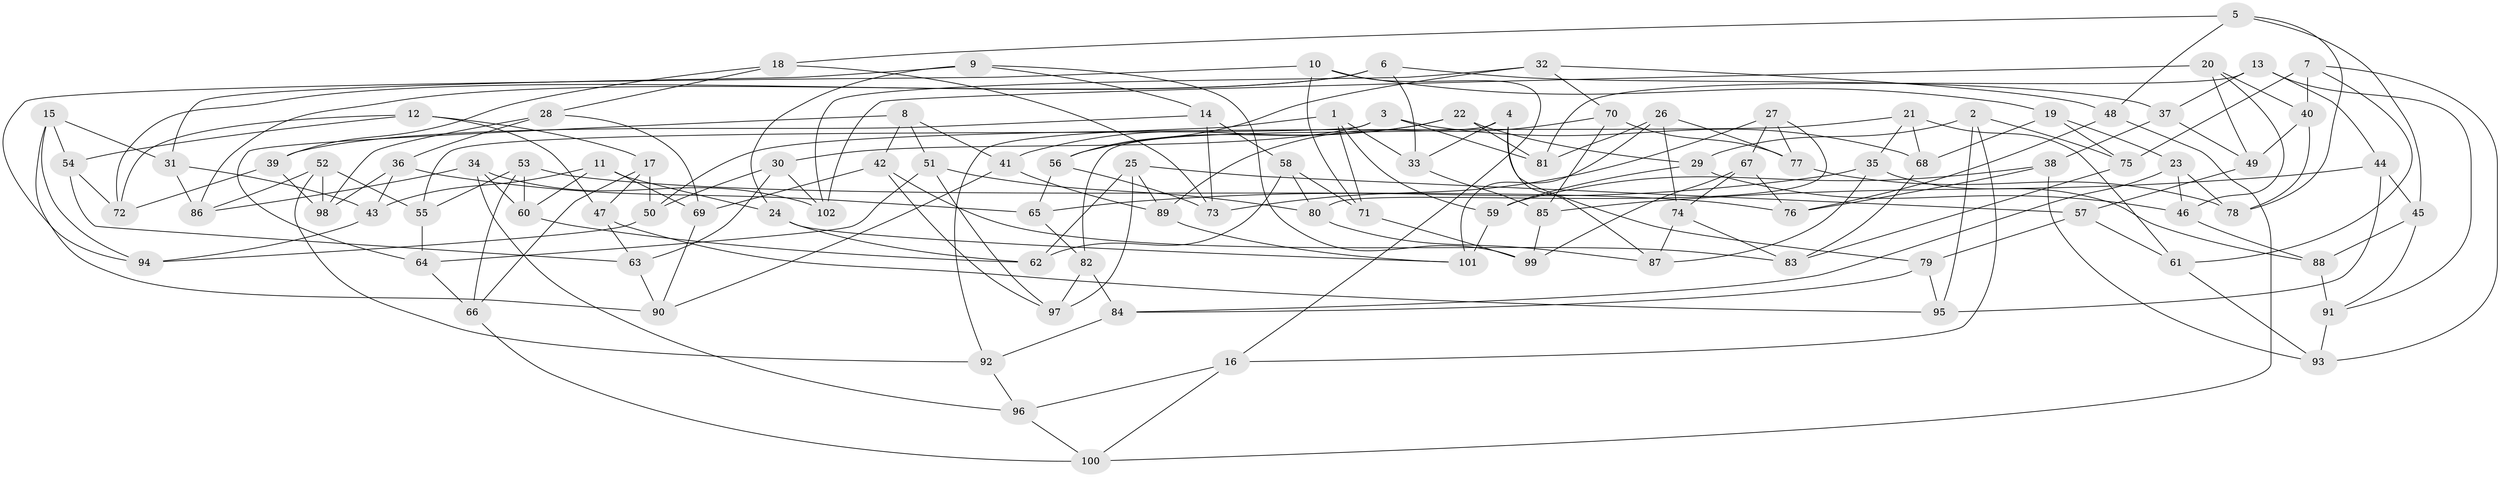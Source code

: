 // coarse degree distribution, {6: 0.14084507042253522, 4: 0.647887323943662, 8: 0.056338028169014086, 3: 0.056338028169014086, 7: 0.04225352112676056, 5: 0.04225352112676056, 10: 0.014084507042253521}
// Generated by graph-tools (version 1.1) at 2025/20/03/04/25 18:20:40]
// undirected, 102 vertices, 204 edges
graph export_dot {
graph [start="1"]
  node [color=gray90,style=filled];
  1;
  2;
  3;
  4;
  5;
  6;
  7;
  8;
  9;
  10;
  11;
  12;
  13;
  14;
  15;
  16;
  17;
  18;
  19;
  20;
  21;
  22;
  23;
  24;
  25;
  26;
  27;
  28;
  29;
  30;
  31;
  32;
  33;
  34;
  35;
  36;
  37;
  38;
  39;
  40;
  41;
  42;
  43;
  44;
  45;
  46;
  47;
  48;
  49;
  50;
  51;
  52;
  53;
  54;
  55;
  56;
  57;
  58;
  59;
  60;
  61;
  62;
  63;
  64;
  65;
  66;
  67;
  68;
  69;
  70;
  71;
  72;
  73;
  74;
  75;
  76;
  77;
  78;
  79;
  80;
  81;
  82;
  83;
  84;
  85;
  86;
  87;
  88;
  89;
  90;
  91;
  92;
  93;
  94;
  95;
  96;
  97;
  98;
  99;
  100;
  101;
  102;
  1 -- 59;
  1 -- 71;
  1 -- 33;
  1 -- 92;
  2 -- 95;
  2 -- 75;
  2 -- 16;
  2 -- 29;
  3 -- 68;
  3 -- 30;
  3 -- 55;
  3 -- 81;
  4 -- 33;
  4 -- 87;
  4 -- 79;
  4 -- 82;
  5 -- 45;
  5 -- 78;
  5 -- 18;
  5 -- 48;
  6 -- 37;
  6 -- 86;
  6 -- 33;
  6 -- 72;
  7 -- 75;
  7 -- 40;
  7 -- 93;
  7 -- 61;
  8 -- 41;
  8 -- 51;
  8 -- 42;
  8 -- 64;
  9 -- 24;
  9 -- 99;
  9 -- 14;
  9 -- 31;
  10 -- 19;
  10 -- 94;
  10 -- 71;
  10 -- 16;
  11 -- 69;
  11 -- 60;
  11 -- 24;
  11 -- 43;
  12 -- 72;
  12 -- 54;
  12 -- 17;
  12 -- 47;
  13 -- 37;
  13 -- 81;
  13 -- 91;
  13 -- 44;
  14 -- 39;
  14 -- 58;
  14 -- 73;
  15 -- 90;
  15 -- 54;
  15 -- 31;
  15 -- 94;
  16 -- 96;
  16 -- 100;
  17 -- 50;
  17 -- 66;
  17 -- 47;
  18 -- 28;
  18 -- 39;
  18 -- 73;
  19 -- 68;
  19 -- 23;
  19 -- 75;
  20 -- 46;
  20 -- 40;
  20 -- 102;
  20 -- 49;
  21 -- 35;
  21 -- 68;
  21 -- 50;
  21 -- 61;
  22 -- 41;
  22 -- 81;
  22 -- 29;
  22 -- 56;
  23 -- 46;
  23 -- 78;
  23 -- 84;
  24 -- 101;
  24 -- 62;
  25 -- 97;
  25 -- 62;
  25 -- 57;
  25 -- 89;
  26 -- 81;
  26 -- 74;
  26 -- 77;
  26 -- 101;
  27 -- 77;
  27 -- 67;
  27 -- 80;
  27 -- 73;
  28 -- 98;
  28 -- 36;
  28 -- 69;
  29 -- 46;
  29 -- 59;
  30 -- 50;
  30 -- 63;
  30 -- 102;
  31 -- 86;
  31 -- 43;
  32 -- 48;
  32 -- 70;
  32 -- 56;
  32 -- 102;
  33 -- 85;
  34 -- 102;
  34 -- 96;
  34 -- 86;
  34 -- 60;
  35 -- 65;
  35 -- 87;
  35 -- 88;
  36 -- 65;
  36 -- 43;
  36 -- 98;
  37 -- 38;
  37 -- 49;
  38 -- 76;
  38 -- 59;
  38 -- 93;
  39 -- 98;
  39 -- 72;
  40 -- 49;
  40 -- 78;
  41 -- 90;
  41 -- 89;
  42 -- 83;
  42 -- 97;
  42 -- 69;
  43 -- 94;
  44 -- 45;
  44 -- 85;
  44 -- 95;
  45 -- 88;
  45 -- 91;
  46 -- 88;
  47 -- 63;
  47 -- 95;
  48 -- 100;
  48 -- 76;
  49 -- 57;
  50 -- 94;
  51 -- 97;
  51 -- 80;
  51 -- 64;
  52 -- 92;
  52 -- 98;
  52 -- 55;
  52 -- 86;
  53 -- 60;
  53 -- 76;
  53 -- 66;
  53 -- 55;
  54 -- 72;
  54 -- 63;
  55 -- 64;
  56 -- 73;
  56 -- 65;
  57 -- 79;
  57 -- 61;
  58 -- 62;
  58 -- 71;
  58 -- 80;
  59 -- 101;
  60 -- 62;
  61 -- 93;
  63 -- 90;
  64 -- 66;
  65 -- 82;
  66 -- 100;
  67 -- 76;
  67 -- 74;
  67 -- 99;
  68 -- 83;
  69 -- 90;
  70 -- 85;
  70 -- 89;
  70 -- 77;
  71 -- 99;
  74 -- 83;
  74 -- 87;
  75 -- 83;
  77 -- 78;
  79 -- 84;
  79 -- 95;
  80 -- 87;
  82 -- 84;
  82 -- 97;
  84 -- 92;
  85 -- 99;
  88 -- 91;
  89 -- 101;
  91 -- 93;
  92 -- 96;
  96 -- 100;
}
